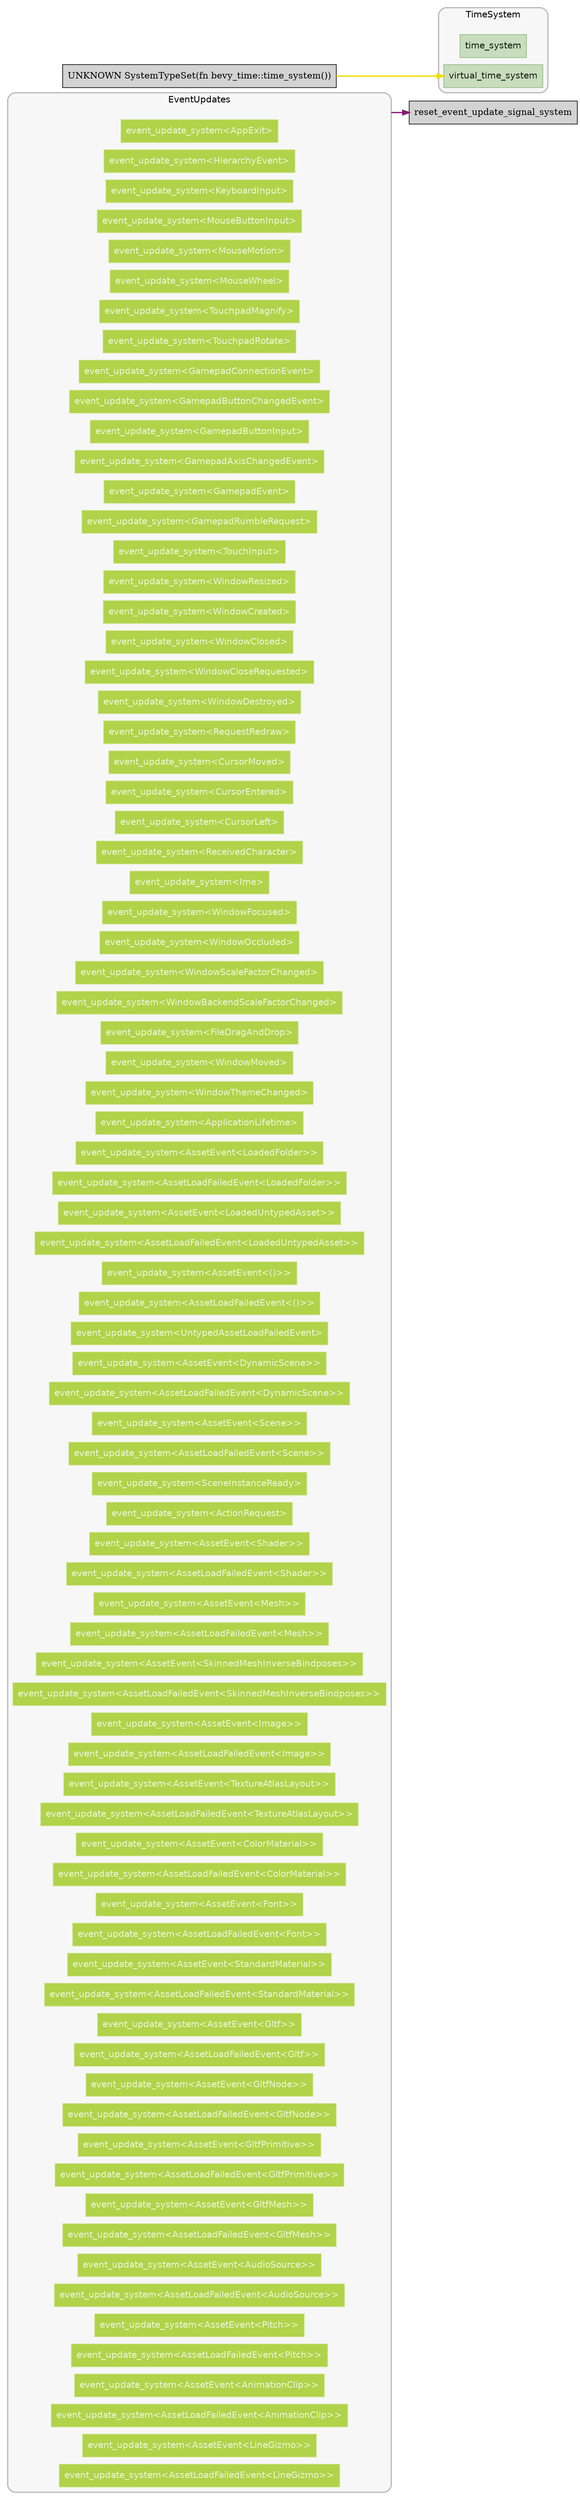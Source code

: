 digraph "" {
	"compound"="true";
	"splines"="spline";
	"rankdir"="LR";
	"bgcolor"="white";
	"fontname"="Helvetica";
	"nodesep"="0.15";
	edge ["penwidth"="2"];
	node ["shape"="box", "style"="filled"];
	subgraph "clusternode_Set(1)" {
		"style"="rounded,filled";
		"label"="EventUpdates";
		"tooltip"="EventUpdates";
		"fillcolor"="#00000008";
		"fontcolor"="#000000";
		"color"="#00000040";
		"penwidth"="2";
		"set_marker_node_Set(1)" ["style"="invis", "label"="", "height"="0", "shape"="point"]
		"node_System(0)" ["label"="event_update_system<AppExit>", "tooltip"="bevy_ecs::event::event_update_system<bevy_app::app::AppExit>", "fillcolor"="#b0d34a", "fontname"="Helvetica", "fontcolor"="#edf5d5", "color"="#d3e69c", "penwidth"="1"]
		"node_System(4)" ["label"="event_update_system<HierarchyEvent>", "tooltip"="bevy_ecs::event::event_update_system<bevy_hierarchy::events::HierarchyEvent>", "fillcolor"="#b0d34a", "fontname"="Helvetica", "fontcolor"="#edf5d5", "color"="#d3e69c", "penwidth"="1"]
		"node_System(5)" ["label"="event_update_system<KeyboardInput>", "tooltip"="bevy_ecs::event::event_update_system<bevy_input::keyboard::KeyboardInput>", "fillcolor"="#b0d34a", "fontname"="Helvetica", "fontcolor"="#edf5d5", "color"="#d3e69c", "penwidth"="1"]
		"node_System(6)" ["label"="event_update_system<MouseButtonInput>", "tooltip"="bevy_ecs::event::event_update_system<bevy_input::mouse::MouseButtonInput>", "fillcolor"="#b0d34a", "fontname"="Helvetica", "fontcolor"="#edf5d5", "color"="#d3e69c", "penwidth"="1"]
		"node_System(7)" ["label"="event_update_system<MouseMotion>", "tooltip"="bevy_ecs::event::event_update_system<bevy_input::mouse::MouseMotion>", "fillcolor"="#b0d34a", "fontname"="Helvetica", "fontcolor"="#edf5d5", "color"="#d3e69c", "penwidth"="1"]
		"node_System(8)" ["label"="event_update_system<MouseWheel>", "tooltip"="bevy_ecs::event::event_update_system<bevy_input::mouse::MouseWheel>", "fillcolor"="#b0d34a", "fontname"="Helvetica", "fontcolor"="#edf5d5", "color"="#d3e69c", "penwidth"="1"]
		"node_System(9)" ["label"="event_update_system<TouchpadMagnify>", "tooltip"="bevy_ecs::event::event_update_system<bevy_input::touchpad::TouchpadMagnify>", "fillcolor"="#b0d34a", "fontname"="Helvetica", "fontcolor"="#edf5d5", "color"="#d3e69c", "penwidth"="1"]
		"node_System(10)" ["label"="event_update_system<TouchpadRotate>", "tooltip"="bevy_ecs::event::event_update_system<bevy_input::touchpad::TouchpadRotate>", "fillcolor"="#b0d34a", "fontname"="Helvetica", "fontcolor"="#edf5d5", "color"="#d3e69c", "penwidth"="1"]
		"node_System(11)" ["label"="event_update_system<GamepadConnectionEvent>", "tooltip"="bevy_ecs::event::event_update_system<bevy_input::gamepad::GamepadConnectionEvent>", "fillcolor"="#b0d34a", "fontname"="Helvetica", "fontcolor"="#edf5d5", "color"="#d3e69c", "penwidth"="1"]
		"node_System(12)" ["label"="event_update_system<GamepadButtonChangedEvent>", "tooltip"="bevy_ecs::event::event_update_system<bevy_input::gamepad::GamepadButtonChangedEvent>", "fillcolor"="#b0d34a", "fontname"="Helvetica", "fontcolor"="#edf5d5", "color"="#d3e69c", "penwidth"="1"]
		"node_System(13)" ["label"="event_update_system<GamepadButtonInput>", "tooltip"="bevy_ecs::event::event_update_system<bevy_input::gamepad::GamepadButtonInput>", "fillcolor"="#b0d34a", "fontname"="Helvetica", "fontcolor"="#edf5d5", "color"="#d3e69c", "penwidth"="1"]
		"node_System(14)" ["label"="event_update_system<GamepadAxisChangedEvent>", "tooltip"="bevy_ecs::event::event_update_system<bevy_input::gamepad::GamepadAxisChangedEvent>", "fillcolor"="#b0d34a", "fontname"="Helvetica", "fontcolor"="#edf5d5", "color"="#d3e69c", "penwidth"="1"]
		"node_System(15)" ["label"="event_update_system<GamepadEvent>", "tooltip"="bevy_ecs::event::event_update_system<bevy_input::gamepad::GamepadEvent>", "fillcolor"="#b0d34a", "fontname"="Helvetica", "fontcolor"="#edf5d5", "color"="#d3e69c", "penwidth"="1"]
		"node_System(16)" ["label"="event_update_system<GamepadRumbleRequest>", "tooltip"="bevy_ecs::event::event_update_system<bevy_input::gamepad::GamepadRumbleRequest>", "fillcolor"="#b0d34a", "fontname"="Helvetica", "fontcolor"="#edf5d5", "color"="#d3e69c", "penwidth"="1"]
		"node_System(17)" ["label"="event_update_system<TouchInput>", "tooltip"="bevy_ecs::event::event_update_system<bevy_input::touch::TouchInput>", "fillcolor"="#b0d34a", "fontname"="Helvetica", "fontcolor"="#edf5d5", "color"="#d3e69c", "penwidth"="1"]
		"node_System(18)" ["label"="event_update_system<WindowResized>", "tooltip"="bevy_ecs::event::event_update_system<bevy_window::event::WindowResized>", "fillcolor"="#b0d34a", "fontname"="Helvetica", "fontcolor"="#edf5d5", "color"="#d3e69c", "penwidth"="1"]
		"node_System(19)" ["label"="event_update_system<WindowCreated>", "tooltip"="bevy_ecs::event::event_update_system<bevy_window::event::WindowCreated>", "fillcolor"="#b0d34a", "fontname"="Helvetica", "fontcolor"="#edf5d5", "color"="#d3e69c", "penwidth"="1"]
		"node_System(20)" ["label"="event_update_system<WindowClosed>", "tooltip"="bevy_ecs::event::event_update_system<bevy_window::event::WindowClosed>", "fillcolor"="#b0d34a", "fontname"="Helvetica", "fontcolor"="#edf5d5", "color"="#d3e69c", "penwidth"="1"]
		"node_System(21)" ["label"="event_update_system<WindowCloseRequested>", "tooltip"="bevy_ecs::event::event_update_system<bevy_window::event::WindowCloseRequested>", "fillcolor"="#b0d34a", "fontname"="Helvetica", "fontcolor"="#edf5d5", "color"="#d3e69c", "penwidth"="1"]
		"node_System(22)" ["label"="event_update_system<WindowDestroyed>", "tooltip"="bevy_ecs::event::event_update_system<bevy_window::event::WindowDestroyed>", "fillcolor"="#b0d34a", "fontname"="Helvetica", "fontcolor"="#edf5d5", "color"="#d3e69c", "penwidth"="1"]
		"node_System(23)" ["label"="event_update_system<RequestRedraw>", "tooltip"="bevy_ecs::event::event_update_system<bevy_window::event::RequestRedraw>", "fillcolor"="#b0d34a", "fontname"="Helvetica", "fontcolor"="#edf5d5", "color"="#d3e69c", "penwidth"="1"]
		"node_System(24)" ["label"="event_update_system<CursorMoved>", "tooltip"="bevy_ecs::event::event_update_system<bevy_window::event::CursorMoved>", "fillcolor"="#b0d34a", "fontname"="Helvetica", "fontcolor"="#edf5d5", "color"="#d3e69c", "penwidth"="1"]
		"node_System(25)" ["label"="event_update_system<CursorEntered>", "tooltip"="bevy_ecs::event::event_update_system<bevy_window::event::CursorEntered>", "fillcolor"="#b0d34a", "fontname"="Helvetica", "fontcolor"="#edf5d5", "color"="#d3e69c", "penwidth"="1"]
		"node_System(26)" ["label"="event_update_system<CursorLeft>", "tooltip"="bevy_ecs::event::event_update_system<bevy_window::event::CursorLeft>", "fillcolor"="#b0d34a", "fontname"="Helvetica", "fontcolor"="#edf5d5", "color"="#d3e69c", "penwidth"="1"]
		"node_System(27)" ["label"="event_update_system<ReceivedCharacter>", "tooltip"="bevy_ecs::event::event_update_system<bevy_window::event::ReceivedCharacter>", "fillcolor"="#b0d34a", "fontname"="Helvetica", "fontcolor"="#edf5d5", "color"="#d3e69c", "penwidth"="1"]
		"node_System(28)" ["label"="event_update_system<Ime>", "tooltip"="bevy_ecs::event::event_update_system<bevy_window::event::Ime>", "fillcolor"="#b0d34a", "fontname"="Helvetica", "fontcolor"="#edf5d5", "color"="#d3e69c", "penwidth"="1"]
		"node_System(29)" ["label"="event_update_system<WindowFocused>", "tooltip"="bevy_ecs::event::event_update_system<bevy_window::event::WindowFocused>", "fillcolor"="#b0d34a", "fontname"="Helvetica", "fontcolor"="#edf5d5", "color"="#d3e69c", "penwidth"="1"]
		"node_System(30)" ["label"="event_update_system<WindowOccluded>", "tooltip"="bevy_ecs::event::event_update_system<bevy_window::event::WindowOccluded>", "fillcolor"="#b0d34a", "fontname"="Helvetica", "fontcolor"="#edf5d5", "color"="#d3e69c", "penwidth"="1"]
		"node_System(31)" ["label"="event_update_system<WindowScaleFactorChanged>", "tooltip"="bevy_ecs::event::event_update_system<bevy_window::event::WindowScaleFactorChanged>", "fillcolor"="#b0d34a", "fontname"="Helvetica", "fontcolor"="#edf5d5", "color"="#d3e69c", "penwidth"="1"]
		"node_System(32)" ["label"="event_update_system<WindowBackendScaleFactorChanged>", "tooltip"="bevy_ecs::event::event_update_system<bevy_window::event::WindowBackendScaleFactorChanged>", "fillcolor"="#b0d34a", "fontname"="Helvetica", "fontcolor"="#edf5d5", "color"="#d3e69c", "penwidth"="1"]
		"node_System(33)" ["label"="event_update_system<FileDragAndDrop>", "tooltip"="bevy_ecs::event::event_update_system<bevy_window::event::FileDragAndDrop>", "fillcolor"="#b0d34a", "fontname"="Helvetica", "fontcolor"="#edf5d5", "color"="#d3e69c", "penwidth"="1"]
		"node_System(34)" ["label"="event_update_system<WindowMoved>", "tooltip"="bevy_ecs::event::event_update_system<bevy_window::event::WindowMoved>", "fillcolor"="#b0d34a", "fontname"="Helvetica", "fontcolor"="#edf5d5", "color"="#d3e69c", "penwidth"="1"]
		"node_System(35)" ["label"="event_update_system<WindowThemeChanged>", "tooltip"="bevy_ecs::event::event_update_system<bevy_window::event::WindowThemeChanged>", "fillcolor"="#b0d34a", "fontname"="Helvetica", "fontcolor"="#edf5d5", "color"="#d3e69c", "penwidth"="1"]
		"node_System(36)" ["label"="event_update_system<ApplicationLifetime>", "tooltip"="bevy_ecs::event::event_update_system<bevy_window::event::ApplicationLifetime>", "fillcolor"="#b0d34a", "fontname"="Helvetica", "fontcolor"="#edf5d5", "color"="#d3e69c", "penwidth"="1"]
		"node_System(37)" ["label"="event_update_system<AssetEvent<LoadedFolder>>", "tooltip"="bevy_ecs::event::event_update_system<bevy_asset::event::AssetEvent<bevy_asset::folder::LoadedFolder>>", "fillcolor"="#b0d34a", "fontname"="Helvetica", "fontcolor"="#edf5d5", "color"="#d3e69c", "penwidth"="1"]
		"node_System(38)" ["label"="event_update_system<AssetLoadFailedEvent<LoadedFolder>>", "tooltip"="bevy_ecs::event::event_update_system<bevy_asset::event::AssetLoadFailedEvent<bevy_asset::folder::LoadedFolder>>", "fillcolor"="#b0d34a", "fontname"="Helvetica", "fontcolor"="#edf5d5", "color"="#d3e69c", "penwidth"="1"]
		"node_System(39)" ["label"="event_update_system<AssetEvent<LoadedUntypedAsset>>", "tooltip"="bevy_ecs::event::event_update_system<bevy_asset::event::AssetEvent<bevy_asset::assets::LoadedUntypedAsset>>", "fillcolor"="#b0d34a", "fontname"="Helvetica", "fontcolor"="#edf5d5", "color"="#d3e69c", "penwidth"="1"]
		"node_System(40)" ["label"="event_update_system<AssetLoadFailedEvent<LoadedUntypedAsset>>", "tooltip"="bevy_ecs::event::event_update_system<bevy_asset::event::AssetLoadFailedEvent<bevy_asset::assets::LoadedUntypedAsset>>", "fillcolor"="#b0d34a", "fontname"="Helvetica", "fontcolor"="#edf5d5", "color"="#d3e69c", "penwidth"="1"]
		"node_System(41)" ["label"="event_update_system<AssetEvent<()>>", "tooltip"="bevy_ecs::event::event_update_system<bevy_asset::event::AssetEvent<()>>", "fillcolor"="#b0d34a", "fontname"="Helvetica", "fontcolor"="#edf5d5", "color"="#d3e69c", "penwidth"="1"]
		"node_System(42)" ["label"="event_update_system<AssetLoadFailedEvent<()>>", "tooltip"="bevy_ecs::event::event_update_system<bevy_asset::event::AssetLoadFailedEvent<()>>", "fillcolor"="#b0d34a", "fontname"="Helvetica", "fontcolor"="#edf5d5", "color"="#d3e69c", "penwidth"="1"]
		"node_System(43)" ["label"="event_update_system<UntypedAssetLoadFailedEvent>", "tooltip"="bevy_ecs::event::event_update_system<bevy_asset::event::UntypedAssetLoadFailedEvent>", "fillcolor"="#b0d34a", "fontname"="Helvetica", "fontcolor"="#edf5d5", "color"="#d3e69c", "penwidth"="1"]
		"node_System(44)" ["label"="event_update_system<AssetEvent<DynamicScene>>", "tooltip"="bevy_ecs::event::event_update_system<bevy_asset::event::AssetEvent<bevy_scene::dynamic_scene::DynamicScene>>", "fillcolor"="#b0d34a", "fontname"="Helvetica", "fontcolor"="#edf5d5", "color"="#d3e69c", "penwidth"="1"]
		"node_System(45)" ["label"="event_update_system<AssetLoadFailedEvent<DynamicScene>>", "tooltip"="bevy_ecs::event::event_update_system<bevy_asset::event::AssetLoadFailedEvent<bevy_scene::dynamic_scene::DynamicScene>>", "fillcolor"="#b0d34a", "fontname"="Helvetica", "fontcolor"="#edf5d5", "color"="#d3e69c", "penwidth"="1"]
		"node_System(46)" ["label"="event_update_system<AssetEvent<Scene>>", "tooltip"="bevy_ecs::event::event_update_system<bevy_asset::event::AssetEvent<bevy_scene::scene::Scene>>", "fillcolor"="#b0d34a", "fontname"="Helvetica", "fontcolor"="#edf5d5", "color"="#d3e69c", "penwidth"="1"]
		"node_System(47)" ["label"="event_update_system<AssetLoadFailedEvent<Scene>>", "tooltip"="bevy_ecs::event::event_update_system<bevy_asset::event::AssetLoadFailedEvent<bevy_scene::scene::Scene>>", "fillcolor"="#b0d34a", "fontname"="Helvetica", "fontcolor"="#edf5d5", "color"="#d3e69c", "penwidth"="1"]
		"node_System(48)" ["label"="event_update_system<SceneInstanceReady>", "tooltip"="bevy_ecs::event::event_update_system<bevy_scene::scene_spawner::SceneInstanceReady>", "fillcolor"="#b0d34a", "fontname"="Helvetica", "fontcolor"="#edf5d5", "color"="#d3e69c", "penwidth"="1"]
		"node_System(49)" ["label"="event_update_system<ActionRequest>", "tooltip"="bevy_ecs::event::event_update_system<bevy_a11y::ActionRequest>", "fillcolor"="#b0d34a", "fontname"="Helvetica", "fontcolor"="#edf5d5", "color"="#d3e69c", "penwidth"="1"]
		"node_System(50)" ["label"="event_update_system<AssetEvent<Shader>>", "tooltip"="bevy_ecs::event::event_update_system<bevy_asset::event::AssetEvent<bevy_render::render_resource::shader::Shader>>", "fillcolor"="#b0d34a", "fontname"="Helvetica", "fontcolor"="#edf5d5", "color"="#d3e69c", "penwidth"="1"]
		"node_System(51)" ["label"="event_update_system<AssetLoadFailedEvent<Shader>>", "tooltip"="bevy_ecs::event::event_update_system<bevy_asset::event::AssetLoadFailedEvent<bevy_render::render_resource::shader::Shader>>", "fillcolor"="#b0d34a", "fontname"="Helvetica", "fontcolor"="#edf5d5", "color"="#d3e69c", "penwidth"="1"]
		"node_System(52)" ["label"="event_update_system<AssetEvent<Mesh>>", "tooltip"="bevy_ecs::event::event_update_system<bevy_asset::event::AssetEvent<bevy_render::mesh::mesh::Mesh>>", "fillcolor"="#b0d34a", "fontname"="Helvetica", "fontcolor"="#edf5d5", "color"="#d3e69c", "penwidth"="1"]
		"node_System(53)" ["label"="event_update_system<AssetLoadFailedEvent<Mesh>>", "tooltip"="bevy_ecs::event::event_update_system<bevy_asset::event::AssetLoadFailedEvent<bevy_render::mesh::mesh::Mesh>>", "fillcolor"="#b0d34a", "fontname"="Helvetica", "fontcolor"="#edf5d5", "color"="#d3e69c", "penwidth"="1"]
		"node_System(54)" ["label"="event_update_system<AssetEvent<SkinnedMeshInverseBindposes>>", "tooltip"="bevy_ecs::event::event_update_system<bevy_asset::event::AssetEvent<bevy_render::mesh::mesh::skinning::SkinnedMeshInverseBindposes>>", "fillcolor"="#b0d34a", "fontname"="Helvetica", "fontcolor"="#edf5d5", "color"="#d3e69c", "penwidth"="1"]
		"node_System(55)" ["label"="event_update_system<AssetLoadFailedEvent<SkinnedMeshInverseBindposes>>", "tooltip"="bevy_ecs::event::event_update_system<bevy_asset::event::AssetLoadFailedEvent<bevy_render::mesh::mesh::skinning::SkinnedMeshInverseBindposes>>", "fillcolor"="#b0d34a", "fontname"="Helvetica", "fontcolor"="#edf5d5", "color"="#d3e69c", "penwidth"="1"]
		"node_System(56)" ["label"="event_update_system<AssetEvent<Image>>", "tooltip"="bevy_ecs::event::event_update_system<bevy_asset::event::AssetEvent<bevy_render::texture::image::Image>>", "fillcolor"="#b0d34a", "fontname"="Helvetica", "fontcolor"="#edf5d5", "color"="#d3e69c", "penwidth"="1"]
		"node_System(57)" ["label"="event_update_system<AssetLoadFailedEvent<Image>>", "tooltip"="bevy_ecs::event::event_update_system<bevy_asset::event::AssetLoadFailedEvent<bevy_render::texture::image::Image>>", "fillcolor"="#b0d34a", "fontname"="Helvetica", "fontcolor"="#edf5d5", "color"="#d3e69c", "penwidth"="1"]
		"node_System(58)" ["label"="event_update_system<AssetEvent<TextureAtlasLayout>>", "tooltip"="bevy_ecs::event::event_update_system<bevy_asset::event::AssetEvent<bevy_sprite::texture_atlas::TextureAtlasLayout>>", "fillcolor"="#b0d34a", "fontname"="Helvetica", "fontcolor"="#edf5d5", "color"="#d3e69c", "penwidth"="1"]
		"node_System(59)" ["label"="event_update_system<AssetLoadFailedEvent<TextureAtlasLayout>>", "tooltip"="bevy_ecs::event::event_update_system<bevy_asset::event::AssetLoadFailedEvent<bevy_sprite::texture_atlas::TextureAtlasLayout>>", "fillcolor"="#b0d34a", "fontname"="Helvetica", "fontcolor"="#edf5d5", "color"="#d3e69c", "penwidth"="1"]
		"node_System(60)" ["label"="event_update_system<AssetEvent<ColorMaterial>>", "tooltip"="bevy_ecs::event::event_update_system<bevy_asset::event::AssetEvent<bevy_sprite::mesh2d::color_material::ColorMaterial>>", "fillcolor"="#b0d34a", "fontname"="Helvetica", "fontcolor"="#edf5d5", "color"="#d3e69c", "penwidth"="1"]
		"node_System(61)" ["label"="event_update_system<AssetLoadFailedEvent<ColorMaterial>>", "tooltip"="bevy_ecs::event::event_update_system<bevy_asset::event::AssetLoadFailedEvent<bevy_sprite::mesh2d::color_material::ColorMaterial>>", "fillcolor"="#b0d34a", "fontname"="Helvetica", "fontcolor"="#edf5d5", "color"="#d3e69c", "penwidth"="1"]
		"node_System(62)" ["label"="event_update_system<AssetEvent<Font>>", "tooltip"="bevy_ecs::event::event_update_system<bevy_asset::event::AssetEvent<bevy_text::font::Font>>", "fillcolor"="#b0d34a", "fontname"="Helvetica", "fontcolor"="#edf5d5", "color"="#d3e69c", "penwidth"="1"]
		"node_System(63)" ["label"="event_update_system<AssetLoadFailedEvent<Font>>", "tooltip"="bevy_ecs::event::event_update_system<bevy_asset::event::AssetLoadFailedEvent<bevy_text::font::Font>>", "fillcolor"="#b0d34a", "fontname"="Helvetica", "fontcolor"="#edf5d5", "color"="#d3e69c", "penwidth"="1"]
		"node_System(64)" ["label"="event_update_system<AssetEvent<StandardMaterial>>", "tooltip"="bevy_ecs::event::event_update_system<bevy_asset::event::AssetEvent<bevy_pbr::pbr_material::StandardMaterial>>", "fillcolor"="#b0d34a", "fontname"="Helvetica", "fontcolor"="#edf5d5", "color"="#d3e69c", "penwidth"="1"]
		"node_System(65)" ["label"="event_update_system<AssetLoadFailedEvent<StandardMaterial>>", "tooltip"="bevy_ecs::event::event_update_system<bevy_asset::event::AssetLoadFailedEvent<bevy_pbr::pbr_material::StandardMaterial>>", "fillcolor"="#b0d34a", "fontname"="Helvetica", "fontcolor"="#edf5d5", "color"="#d3e69c", "penwidth"="1"]
		"node_System(66)" ["label"="event_update_system<AssetEvent<Gltf>>", "tooltip"="bevy_ecs::event::event_update_system<bevy_asset::event::AssetEvent<bevy_gltf::Gltf>>", "fillcolor"="#b0d34a", "fontname"="Helvetica", "fontcolor"="#edf5d5", "color"="#d3e69c", "penwidth"="1"]
		"node_System(67)" ["label"="event_update_system<AssetLoadFailedEvent<Gltf>>", "tooltip"="bevy_ecs::event::event_update_system<bevy_asset::event::AssetLoadFailedEvent<bevy_gltf::Gltf>>", "fillcolor"="#b0d34a", "fontname"="Helvetica", "fontcolor"="#edf5d5", "color"="#d3e69c", "penwidth"="1"]
		"node_System(68)" ["label"="event_update_system<AssetEvent<GltfNode>>", "tooltip"="bevy_ecs::event::event_update_system<bevy_asset::event::AssetEvent<bevy_gltf::GltfNode>>", "fillcolor"="#b0d34a", "fontname"="Helvetica", "fontcolor"="#edf5d5", "color"="#d3e69c", "penwidth"="1"]
		"node_System(69)" ["label"="event_update_system<AssetLoadFailedEvent<GltfNode>>", "tooltip"="bevy_ecs::event::event_update_system<bevy_asset::event::AssetLoadFailedEvent<bevy_gltf::GltfNode>>", "fillcolor"="#b0d34a", "fontname"="Helvetica", "fontcolor"="#edf5d5", "color"="#d3e69c", "penwidth"="1"]
		"node_System(70)" ["label"="event_update_system<AssetEvent<GltfPrimitive>>", "tooltip"="bevy_ecs::event::event_update_system<bevy_asset::event::AssetEvent<bevy_gltf::GltfPrimitive>>", "fillcolor"="#b0d34a", "fontname"="Helvetica", "fontcolor"="#edf5d5", "color"="#d3e69c", "penwidth"="1"]
		"node_System(71)" ["label"="event_update_system<AssetLoadFailedEvent<GltfPrimitive>>", "tooltip"="bevy_ecs::event::event_update_system<bevy_asset::event::AssetLoadFailedEvent<bevy_gltf::GltfPrimitive>>", "fillcolor"="#b0d34a", "fontname"="Helvetica", "fontcolor"="#edf5d5", "color"="#d3e69c", "penwidth"="1"]
		"node_System(72)" ["label"="event_update_system<AssetEvent<GltfMesh>>", "tooltip"="bevy_ecs::event::event_update_system<bevy_asset::event::AssetEvent<bevy_gltf::GltfMesh>>", "fillcolor"="#b0d34a", "fontname"="Helvetica", "fontcolor"="#edf5d5", "color"="#d3e69c", "penwidth"="1"]
		"node_System(73)" ["label"="event_update_system<AssetLoadFailedEvent<GltfMesh>>", "tooltip"="bevy_ecs::event::event_update_system<bevy_asset::event::AssetLoadFailedEvent<bevy_gltf::GltfMesh>>", "fillcolor"="#b0d34a", "fontname"="Helvetica", "fontcolor"="#edf5d5", "color"="#d3e69c", "penwidth"="1"]
		"node_System(74)" ["label"="event_update_system<AssetEvent<AudioSource>>", "tooltip"="bevy_ecs::event::event_update_system<bevy_asset::event::AssetEvent<bevy_audio::audio_source::AudioSource>>", "fillcolor"="#b0d34a", "fontname"="Helvetica", "fontcolor"="#edf5d5", "color"="#d3e69c", "penwidth"="1"]
		"node_System(75)" ["label"="event_update_system<AssetLoadFailedEvent<AudioSource>>", "tooltip"="bevy_ecs::event::event_update_system<bevy_asset::event::AssetLoadFailedEvent<bevy_audio::audio_source::AudioSource>>", "fillcolor"="#b0d34a", "fontname"="Helvetica", "fontcolor"="#edf5d5", "color"="#d3e69c", "penwidth"="1"]
		"node_System(76)" ["label"="event_update_system<AssetEvent<Pitch>>", "tooltip"="bevy_ecs::event::event_update_system<bevy_asset::event::AssetEvent<bevy_audio::pitch::Pitch>>", "fillcolor"="#b0d34a", "fontname"="Helvetica", "fontcolor"="#edf5d5", "color"="#d3e69c", "penwidth"="1"]
		"node_System(77)" ["label"="event_update_system<AssetLoadFailedEvent<Pitch>>", "tooltip"="bevy_ecs::event::event_update_system<bevy_asset::event::AssetLoadFailedEvent<bevy_audio::pitch::Pitch>>", "fillcolor"="#b0d34a", "fontname"="Helvetica", "fontcolor"="#edf5d5", "color"="#d3e69c", "penwidth"="1"]
		"node_System(78)" ["label"="event_update_system<AssetEvent<AnimationClip>>", "tooltip"="bevy_ecs::event::event_update_system<bevy_asset::event::AssetEvent<bevy_animation::AnimationClip>>", "fillcolor"="#b0d34a", "fontname"="Helvetica", "fontcolor"="#edf5d5", "color"="#d3e69c", "penwidth"="1"]
		"node_System(79)" ["label"="event_update_system<AssetLoadFailedEvent<AnimationClip>>", "tooltip"="bevy_ecs::event::event_update_system<bevy_asset::event::AssetLoadFailedEvent<bevy_animation::AnimationClip>>", "fillcolor"="#b0d34a", "fontname"="Helvetica", "fontcolor"="#edf5d5", "color"="#d3e69c", "penwidth"="1"]
		"node_System(80)" ["label"="event_update_system<AssetEvent<LineGizmo>>", "tooltip"="bevy_ecs::event::event_update_system<bevy_asset::event::AssetEvent<bevy_gizmos::LineGizmo>>", "fillcolor"="#b0d34a", "fontname"="Helvetica", "fontcolor"="#edf5d5", "color"="#d3e69c", "penwidth"="1"]
		"node_System(81)" ["label"="event_update_system<AssetLoadFailedEvent<LineGizmo>>", "tooltip"="bevy_ecs::event::event_update_system<bevy_asset::event::AssetLoadFailedEvent<bevy_gizmos::LineGizmo>>", "fillcolor"="#b0d34a", "fontname"="Helvetica", "fontcolor"="#edf5d5", "color"="#d3e69c", "penwidth"="1"]
	}
	
	subgraph "clusternode_Set(3)" {
		"style"="rounded,filled";
		"label"="TimeSystem";
		"tooltip"="TimeSystem";
		"fillcolor"="#00000008";
		"fontcolor"="#000000";
		"color"="#00000040";
		"penwidth"="2";
		"set_marker_node_Set(3)" ["style"="invis", "label"="", "height"="0", "shape"="point"]
		"node_System(1)" ["label"="time_system", "tooltip"="bevy_time::time_system", "fillcolor"="#c7ddbd", "fontname"="Helvetica", "fontcolor"="#162111", "color"="#8dba79", "penwidth"="1"]
		"node_System(2)" ["label"="virtual_time_system", "tooltip"="bevy_time::virt::virtual_time_system", "fillcolor"="#c7ddbd", "fontname"="Helvetica", "fontcolor"="#162111", "color"="#8dba79", "penwidth"="1"]
	}
	
	"node_System(3)" ["label"="reset_event_update_signal_system", "tooltip"="bevy_ecs::event::reset_event_update_signal_system"]
	"UNKNOWN SystemTypeSet(fn bevy_time::time_system())" -> "node_System(2)" ["lhead"="", "ltail"="", "tooltip"="SystemTypeSet(time_system()) → virtual_time_system", "color"="#eede00"]
	"set_marker_node_Set(1)" -> "node_System(3)" ["lhead"="", "ltail"="clusternode_Set(1)", "tooltip"="EventUpdates → reset_event_update_signal_system", "color"="#881877"]
}
